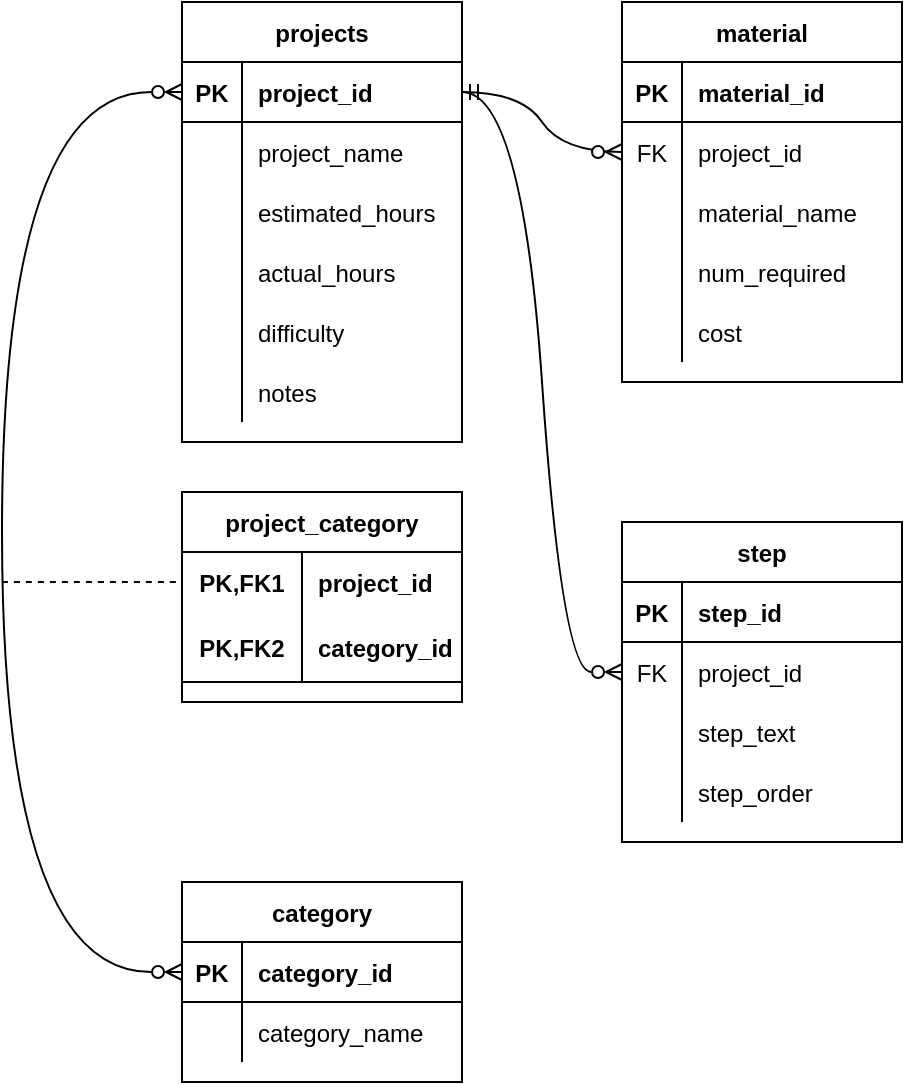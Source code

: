 <mxfile version="20.3.0" type="device"><diagram id="nuz9E2lMDTa2HTnubLzL" name="Page-1"><mxGraphModel dx="1422" dy="857" grid="1" gridSize="10" guides="1" tooltips="1" connect="1" arrows="1" fold="1" page="1" pageScale="1" pageWidth="850" pageHeight="1100" math="0" shadow="0"><root><mxCell id="0"/><mxCell id="1" parent="0"/><mxCell id="Jifh12kZHaIZMn3sk_zx-1" value="projects" style="shape=table;startSize=30;container=1;collapsible=1;childLayout=tableLayout;fixedRows=1;rowLines=0;fontStyle=1;align=center;resizeLast=1;" vertex="1" parent="1"><mxGeometry x="220" y="110" width="140" height="220" as="geometry"/></mxCell><mxCell id="Jifh12kZHaIZMn3sk_zx-2" value="" style="shape=tableRow;horizontal=0;startSize=0;swimlaneHead=0;swimlaneBody=0;fillColor=none;collapsible=0;dropTarget=0;points=[[0,0.5],[1,0.5]];portConstraint=eastwest;top=0;left=0;right=0;bottom=1;" vertex="1" parent="Jifh12kZHaIZMn3sk_zx-1"><mxGeometry y="30" width="140" height="30" as="geometry"/></mxCell><mxCell id="Jifh12kZHaIZMn3sk_zx-3" value="PK" style="shape=partialRectangle;connectable=0;fillColor=none;top=0;left=0;bottom=0;right=0;fontStyle=1;overflow=hidden;" vertex="1" parent="Jifh12kZHaIZMn3sk_zx-2"><mxGeometry width="30" height="30" as="geometry"><mxRectangle width="30" height="30" as="alternateBounds"/></mxGeometry></mxCell><mxCell id="Jifh12kZHaIZMn3sk_zx-4" value="project_id" style="shape=partialRectangle;connectable=0;fillColor=none;top=0;left=0;bottom=0;right=0;align=left;spacingLeft=6;fontStyle=1;overflow=hidden;" vertex="1" parent="Jifh12kZHaIZMn3sk_zx-2"><mxGeometry x="30" width="110" height="30" as="geometry"><mxRectangle width="110" height="30" as="alternateBounds"/></mxGeometry></mxCell><mxCell id="Jifh12kZHaIZMn3sk_zx-5" value="" style="shape=tableRow;horizontal=0;startSize=0;swimlaneHead=0;swimlaneBody=0;fillColor=none;collapsible=0;dropTarget=0;points=[[0,0.5],[1,0.5]];portConstraint=eastwest;top=0;left=0;right=0;bottom=0;" vertex="1" parent="Jifh12kZHaIZMn3sk_zx-1"><mxGeometry y="60" width="140" height="30" as="geometry"/></mxCell><mxCell id="Jifh12kZHaIZMn3sk_zx-6" value="" style="shape=partialRectangle;connectable=0;fillColor=none;top=0;left=0;bottom=0;right=0;editable=1;overflow=hidden;" vertex="1" parent="Jifh12kZHaIZMn3sk_zx-5"><mxGeometry width="30" height="30" as="geometry"><mxRectangle width="30" height="30" as="alternateBounds"/></mxGeometry></mxCell><mxCell id="Jifh12kZHaIZMn3sk_zx-7" value="project_name" style="shape=partialRectangle;connectable=0;fillColor=none;top=0;left=0;bottom=0;right=0;align=left;spacingLeft=6;overflow=hidden;" vertex="1" parent="Jifh12kZHaIZMn3sk_zx-5"><mxGeometry x="30" width="110" height="30" as="geometry"><mxRectangle width="110" height="30" as="alternateBounds"/></mxGeometry></mxCell><mxCell id="Jifh12kZHaIZMn3sk_zx-8" value="" style="shape=tableRow;horizontal=0;startSize=0;swimlaneHead=0;swimlaneBody=0;fillColor=none;collapsible=0;dropTarget=0;points=[[0,0.5],[1,0.5]];portConstraint=eastwest;top=0;left=0;right=0;bottom=0;" vertex="1" parent="Jifh12kZHaIZMn3sk_zx-1"><mxGeometry y="90" width="140" height="30" as="geometry"/></mxCell><mxCell id="Jifh12kZHaIZMn3sk_zx-9" value="" style="shape=partialRectangle;connectable=0;fillColor=none;top=0;left=0;bottom=0;right=0;editable=1;overflow=hidden;" vertex="1" parent="Jifh12kZHaIZMn3sk_zx-8"><mxGeometry width="30" height="30" as="geometry"><mxRectangle width="30" height="30" as="alternateBounds"/></mxGeometry></mxCell><mxCell id="Jifh12kZHaIZMn3sk_zx-10" value="estimated_hours" style="shape=partialRectangle;connectable=0;fillColor=none;top=0;left=0;bottom=0;right=0;align=left;spacingLeft=6;overflow=hidden;" vertex="1" parent="Jifh12kZHaIZMn3sk_zx-8"><mxGeometry x="30" width="110" height="30" as="geometry"><mxRectangle width="110" height="30" as="alternateBounds"/></mxGeometry></mxCell><mxCell id="Jifh12kZHaIZMn3sk_zx-11" value="" style="shape=tableRow;horizontal=0;startSize=0;swimlaneHead=0;swimlaneBody=0;fillColor=none;collapsible=0;dropTarget=0;points=[[0,0.5],[1,0.5]];portConstraint=eastwest;top=0;left=0;right=0;bottom=0;" vertex="1" parent="Jifh12kZHaIZMn3sk_zx-1"><mxGeometry y="120" width="140" height="30" as="geometry"/></mxCell><mxCell id="Jifh12kZHaIZMn3sk_zx-12" value="" style="shape=partialRectangle;connectable=0;fillColor=none;top=0;left=0;bottom=0;right=0;editable=1;overflow=hidden;" vertex="1" parent="Jifh12kZHaIZMn3sk_zx-11"><mxGeometry width="30" height="30" as="geometry"><mxRectangle width="30" height="30" as="alternateBounds"/></mxGeometry></mxCell><mxCell id="Jifh12kZHaIZMn3sk_zx-13" value="actual_hours" style="shape=partialRectangle;connectable=0;fillColor=none;top=0;left=0;bottom=0;right=0;align=left;spacingLeft=6;overflow=hidden;" vertex="1" parent="Jifh12kZHaIZMn3sk_zx-11"><mxGeometry x="30" width="110" height="30" as="geometry"><mxRectangle width="110" height="30" as="alternateBounds"/></mxGeometry></mxCell><mxCell id="Jifh12kZHaIZMn3sk_zx-17" style="shape=tableRow;horizontal=0;startSize=0;swimlaneHead=0;swimlaneBody=0;fillColor=none;collapsible=0;dropTarget=0;points=[[0,0.5],[1,0.5]];portConstraint=eastwest;top=0;left=0;right=0;bottom=0;" vertex="1" parent="Jifh12kZHaIZMn3sk_zx-1"><mxGeometry y="150" width="140" height="30" as="geometry"/></mxCell><mxCell id="Jifh12kZHaIZMn3sk_zx-18" style="shape=partialRectangle;connectable=0;fillColor=none;top=0;left=0;bottom=0;right=0;editable=1;overflow=hidden;" vertex="1" parent="Jifh12kZHaIZMn3sk_zx-17"><mxGeometry width="30" height="30" as="geometry"><mxRectangle width="30" height="30" as="alternateBounds"/></mxGeometry></mxCell><mxCell id="Jifh12kZHaIZMn3sk_zx-19" value="difficulty" style="shape=partialRectangle;connectable=0;fillColor=none;top=0;left=0;bottom=0;right=0;align=left;spacingLeft=6;overflow=hidden;" vertex="1" parent="Jifh12kZHaIZMn3sk_zx-17"><mxGeometry x="30" width="110" height="30" as="geometry"><mxRectangle width="110" height="30" as="alternateBounds"/></mxGeometry></mxCell><mxCell id="Jifh12kZHaIZMn3sk_zx-14" style="shape=tableRow;horizontal=0;startSize=0;swimlaneHead=0;swimlaneBody=0;fillColor=none;collapsible=0;dropTarget=0;points=[[0,0.5],[1,0.5]];portConstraint=eastwest;top=0;left=0;right=0;bottom=0;" vertex="1" parent="Jifh12kZHaIZMn3sk_zx-1"><mxGeometry y="180" width="140" height="30" as="geometry"/></mxCell><mxCell id="Jifh12kZHaIZMn3sk_zx-15" style="shape=partialRectangle;connectable=0;fillColor=none;top=0;left=0;bottom=0;right=0;editable=1;overflow=hidden;" vertex="1" parent="Jifh12kZHaIZMn3sk_zx-14"><mxGeometry width="30" height="30" as="geometry"><mxRectangle width="30" height="30" as="alternateBounds"/></mxGeometry></mxCell><mxCell id="Jifh12kZHaIZMn3sk_zx-16" value="notes" style="shape=partialRectangle;connectable=0;fillColor=none;top=0;left=0;bottom=0;right=0;align=left;spacingLeft=6;overflow=hidden;" vertex="1" parent="Jifh12kZHaIZMn3sk_zx-14"><mxGeometry x="30" width="110" height="30" as="geometry"><mxRectangle width="110" height="30" as="alternateBounds"/></mxGeometry></mxCell><mxCell id="Jifh12kZHaIZMn3sk_zx-20" value="material" style="shape=table;startSize=30;container=1;collapsible=1;childLayout=tableLayout;fixedRows=1;rowLines=0;fontStyle=1;align=center;resizeLast=1;" vertex="1" parent="1"><mxGeometry x="440" y="110" width="140" height="190" as="geometry"/></mxCell><mxCell id="Jifh12kZHaIZMn3sk_zx-21" value="" style="shape=tableRow;horizontal=0;startSize=0;swimlaneHead=0;swimlaneBody=0;fillColor=none;collapsible=0;dropTarget=0;points=[[0,0.5],[1,0.5]];portConstraint=eastwest;top=0;left=0;right=0;bottom=1;" vertex="1" parent="Jifh12kZHaIZMn3sk_zx-20"><mxGeometry y="30" width="140" height="30" as="geometry"/></mxCell><mxCell id="Jifh12kZHaIZMn3sk_zx-22" value="PK" style="shape=partialRectangle;connectable=0;fillColor=none;top=0;left=0;bottom=0;right=0;fontStyle=1;overflow=hidden;" vertex="1" parent="Jifh12kZHaIZMn3sk_zx-21"><mxGeometry width="30" height="30" as="geometry"><mxRectangle width="30" height="30" as="alternateBounds"/></mxGeometry></mxCell><mxCell id="Jifh12kZHaIZMn3sk_zx-23" value="material_id" style="shape=partialRectangle;connectable=0;fillColor=none;top=0;left=0;bottom=0;right=0;align=left;spacingLeft=6;fontStyle=1;overflow=hidden;" vertex="1" parent="Jifh12kZHaIZMn3sk_zx-21"><mxGeometry x="30" width="110" height="30" as="geometry"><mxRectangle width="110" height="30" as="alternateBounds"/></mxGeometry></mxCell><mxCell id="Jifh12kZHaIZMn3sk_zx-24" value="" style="shape=tableRow;horizontal=0;startSize=0;swimlaneHead=0;swimlaneBody=0;fillColor=none;collapsible=0;dropTarget=0;points=[[0,0.5],[1,0.5]];portConstraint=eastwest;top=0;left=0;right=0;bottom=0;" vertex="1" parent="Jifh12kZHaIZMn3sk_zx-20"><mxGeometry y="60" width="140" height="30" as="geometry"/></mxCell><mxCell id="Jifh12kZHaIZMn3sk_zx-25" value="FK" style="shape=partialRectangle;connectable=0;fillColor=none;top=0;left=0;bottom=0;right=0;editable=1;overflow=hidden;" vertex="1" parent="Jifh12kZHaIZMn3sk_zx-24"><mxGeometry width="30" height="30" as="geometry"><mxRectangle width="30" height="30" as="alternateBounds"/></mxGeometry></mxCell><mxCell id="Jifh12kZHaIZMn3sk_zx-26" value="project_id" style="shape=partialRectangle;connectable=0;fillColor=none;top=0;left=0;bottom=0;right=0;align=left;spacingLeft=6;overflow=hidden;" vertex="1" parent="Jifh12kZHaIZMn3sk_zx-24"><mxGeometry x="30" width="110" height="30" as="geometry"><mxRectangle width="110" height="30" as="alternateBounds"/></mxGeometry></mxCell><mxCell id="Jifh12kZHaIZMn3sk_zx-27" value="" style="shape=tableRow;horizontal=0;startSize=0;swimlaneHead=0;swimlaneBody=0;fillColor=none;collapsible=0;dropTarget=0;points=[[0,0.5],[1,0.5]];portConstraint=eastwest;top=0;left=0;right=0;bottom=0;" vertex="1" parent="Jifh12kZHaIZMn3sk_zx-20"><mxGeometry y="90" width="140" height="30" as="geometry"/></mxCell><mxCell id="Jifh12kZHaIZMn3sk_zx-28" value="" style="shape=partialRectangle;connectable=0;fillColor=none;top=0;left=0;bottom=0;right=0;editable=1;overflow=hidden;" vertex="1" parent="Jifh12kZHaIZMn3sk_zx-27"><mxGeometry width="30" height="30" as="geometry"><mxRectangle width="30" height="30" as="alternateBounds"/></mxGeometry></mxCell><mxCell id="Jifh12kZHaIZMn3sk_zx-29" value="material_name  " style="shape=partialRectangle;connectable=0;fillColor=none;top=0;left=0;bottom=0;right=0;align=left;spacingLeft=6;overflow=hidden;" vertex="1" parent="Jifh12kZHaIZMn3sk_zx-27"><mxGeometry x="30" width="110" height="30" as="geometry"><mxRectangle width="110" height="30" as="alternateBounds"/></mxGeometry></mxCell><mxCell id="Jifh12kZHaIZMn3sk_zx-30" value="" style="shape=tableRow;horizontal=0;startSize=0;swimlaneHead=0;swimlaneBody=0;fillColor=none;collapsible=0;dropTarget=0;points=[[0,0.5],[1,0.5]];portConstraint=eastwest;top=0;left=0;right=0;bottom=0;" vertex="1" parent="Jifh12kZHaIZMn3sk_zx-20"><mxGeometry y="120" width="140" height="30" as="geometry"/></mxCell><mxCell id="Jifh12kZHaIZMn3sk_zx-31" value="" style="shape=partialRectangle;connectable=0;fillColor=none;top=0;left=0;bottom=0;right=0;editable=1;overflow=hidden;" vertex="1" parent="Jifh12kZHaIZMn3sk_zx-30"><mxGeometry width="30" height="30" as="geometry"><mxRectangle width="30" height="30" as="alternateBounds"/></mxGeometry></mxCell><mxCell id="Jifh12kZHaIZMn3sk_zx-32" value="num_required" style="shape=partialRectangle;connectable=0;fillColor=none;top=0;left=0;bottom=0;right=0;align=left;spacingLeft=6;overflow=hidden;" vertex="1" parent="Jifh12kZHaIZMn3sk_zx-30"><mxGeometry x="30" width="110" height="30" as="geometry"><mxRectangle width="110" height="30" as="alternateBounds"/></mxGeometry></mxCell><mxCell id="Jifh12kZHaIZMn3sk_zx-33" style="shape=tableRow;horizontal=0;startSize=0;swimlaneHead=0;swimlaneBody=0;fillColor=none;collapsible=0;dropTarget=0;points=[[0,0.5],[1,0.5]];portConstraint=eastwest;top=0;left=0;right=0;bottom=0;" vertex="1" parent="Jifh12kZHaIZMn3sk_zx-20"><mxGeometry y="150" width="140" height="30" as="geometry"/></mxCell><mxCell id="Jifh12kZHaIZMn3sk_zx-34" style="shape=partialRectangle;connectable=0;fillColor=none;top=0;left=0;bottom=0;right=0;editable=1;overflow=hidden;" vertex="1" parent="Jifh12kZHaIZMn3sk_zx-33"><mxGeometry width="30" height="30" as="geometry"><mxRectangle width="30" height="30" as="alternateBounds"/></mxGeometry></mxCell><mxCell id="Jifh12kZHaIZMn3sk_zx-35" value="cost" style="shape=partialRectangle;connectable=0;fillColor=none;top=0;left=0;bottom=0;right=0;align=left;spacingLeft=6;overflow=hidden;" vertex="1" parent="Jifh12kZHaIZMn3sk_zx-33"><mxGeometry x="30" width="110" height="30" as="geometry"><mxRectangle width="110" height="30" as="alternateBounds"/></mxGeometry></mxCell><mxCell id="Jifh12kZHaIZMn3sk_zx-37" value="step" style="shape=table;startSize=30;container=1;collapsible=1;childLayout=tableLayout;fixedRows=1;rowLines=0;fontStyle=1;align=center;resizeLast=1;" vertex="1" parent="1"><mxGeometry x="440" y="370" width="140" height="160" as="geometry"/></mxCell><mxCell id="Jifh12kZHaIZMn3sk_zx-38" value="" style="shape=tableRow;horizontal=0;startSize=0;swimlaneHead=0;swimlaneBody=0;fillColor=none;collapsible=0;dropTarget=0;points=[[0,0.5],[1,0.5]];portConstraint=eastwest;top=0;left=0;right=0;bottom=1;" vertex="1" parent="Jifh12kZHaIZMn3sk_zx-37"><mxGeometry y="30" width="140" height="30" as="geometry"/></mxCell><mxCell id="Jifh12kZHaIZMn3sk_zx-39" value="PK" style="shape=partialRectangle;connectable=0;fillColor=none;top=0;left=0;bottom=0;right=0;fontStyle=1;overflow=hidden;" vertex="1" parent="Jifh12kZHaIZMn3sk_zx-38"><mxGeometry width="30" height="30" as="geometry"><mxRectangle width="30" height="30" as="alternateBounds"/></mxGeometry></mxCell><mxCell id="Jifh12kZHaIZMn3sk_zx-40" value="step_id" style="shape=partialRectangle;connectable=0;fillColor=none;top=0;left=0;bottom=0;right=0;align=left;spacingLeft=6;fontStyle=1;overflow=hidden;" vertex="1" parent="Jifh12kZHaIZMn3sk_zx-38"><mxGeometry x="30" width="110" height="30" as="geometry"><mxRectangle width="110" height="30" as="alternateBounds"/></mxGeometry></mxCell><mxCell id="Jifh12kZHaIZMn3sk_zx-41" value="" style="shape=tableRow;horizontal=0;startSize=0;swimlaneHead=0;swimlaneBody=0;fillColor=none;collapsible=0;dropTarget=0;points=[[0,0.5],[1,0.5]];portConstraint=eastwest;top=0;left=0;right=0;bottom=0;" vertex="1" parent="Jifh12kZHaIZMn3sk_zx-37"><mxGeometry y="60" width="140" height="30" as="geometry"/></mxCell><mxCell id="Jifh12kZHaIZMn3sk_zx-42" value="FK" style="shape=partialRectangle;connectable=0;fillColor=none;top=0;left=0;bottom=0;right=0;editable=1;overflow=hidden;" vertex="1" parent="Jifh12kZHaIZMn3sk_zx-41"><mxGeometry width="30" height="30" as="geometry"><mxRectangle width="30" height="30" as="alternateBounds"/></mxGeometry></mxCell><mxCell id="Jifh12kZHaIZMn3sk_zx-43" value="project_id" style="shape=partialRectangle;connectable=0;fillColor=none;top=0;left=0;bottom=0;right=0;align=left;spacingLeft=6;overflow=hidden;" vertex="1" parent="Jifh12kZHaIZMn3sk_zx-41"><mxGeometry x="30" width="110" height="30" as="geometry"><mxRectangle width="110" height="30" as="alternateBounds"/></mxGeometry></mxCell><mxCell id="Jifh12kZHaIZMn3sk_zx-44" value="" style="shape=tableRow;horizontal=0;startSize=0;swimlaneHead=0;swimlaneBody=0;fillColor=none;collapsible=0;dropTarget=0;points=[[0,0.5],[1,0.5]];portConstraint=eastwest;top=0;left=0;right=0;bottom=0;" vertex="1" parent="Jifh12kZHaIZMn3sk_zx-37"><mxGeometry y="90" width="140" height="30" as="geometry"/></mxCell><mxCell id="Jifh12kZHaIZMn3sk_zx-45" value="" style="shape=partialRectangle;connectable=0;fillColor=none;top=0;left=0;bottom=0;right=0;editable=1;overflow=hidden;" vertex="1" parent="Jifh12kZHaIZMn3sk_zx-44"><mxGeometry width="30" height="30" as="geometry"><mxRectangle width="30" height="30" as="alternateBounds"/></mxGeometry></mxCell><mxCell id="Jifh12kZHaIZMn3sk_zx-46" value="step_text" style="shape=partialRectangle;connectable=0;fillColor=none;top=0;left=0;bottom=0;right=0;align=left;spacingLeft=6;overflow=hidden;" vertex="1" parent="Jifh12kZHaIZMn3sk_zx-44"><mxGeometry x="30" width="110" height="30" as="geometry"><mxRectangle width="110" height="30" as="alternateBounds"/></mxGeometry></mxCell><mxCell id="Jifh12kZHaIZMn3sk_zx-47" value="" style="shape=tableRow;horizontal=0;startSize=0;swimlaneHead=0;swimlaneBody=0;fillColor=none;collapsible=0;dropTarget=0;points=[[0,0.5],[1,0.5]];portConstraint=eastwest;top=0;left=0;right=0;bottom=0;" vertex="1" parent="Jifh12kZHaIZMn3sk_zx-37"><mxGeometry y="120" width="140" height="30" as="geometry"/></mxCell><mxCell id="Jifh12kZHaIZMn3sk_zx-48" value="" style="shape=partialRectangle;connectable=0;fillColor=none;top=0;left=0;bottom=0;right=0;editable=1;overflow=hidden;" vertex="1" parent="Jifh12kZHaIZMn3sk_zx-47"><mxGeometry width="30" height="30" as="geometry"><mxRectangle width="30" height="30" as="alternateBounds"/></mxGeometry></mxCell><mxCell id="Jifh12kZHaIZMn3sk_zx-49" value="step_order" style="shape=partialRectangle;connectable=0;fillColor=none;top=0;left=0;bottom=0;right=0;align=left;spacingLeft=6;overflow=hidden;" vertex="1" parent="Jifh12kZHaIZMn3sk_zx-47"><mxGeometry x="30" width="110" height="30" as="geometry"><mxRectangle width="110" height="30" as="alternateBounds"/></mxGeometry></mxCell><mxCell id="Jifh12kZHaIZMn3sk_zx-50" value="category" style="shape=table;startSize=30;container=1;collapsible=1;childLayout=tableLayout;fixedRows=1;rowLines=0;fontStyle=1;align=center;resizeLast=1;" vertex="1" parent="1"><mxGeometry x="220" y="550" width="140" height="100" as="geometry"/></mxCell><mxCell id="Jifh12kZHaIZMn3sk_zx-51" value="" style="shape=tableRow;horizontal=0;startSize=0;swimlaneHead=0;swimlaneBody=0;fillColor=none;collapsible=0;dropTarget=0;points=[[0,0.5],[1,0.5]];portConstraint=eastwest;top=0;left=0;right=0;bottom=1;" vertex="1" parent="Jifh12kZHaIZMn3sk_zx-50"><mxGeometry y="30" width="140" height="30" as="geometry"/></mxCell><mxCell id="Jifh12kZHaIZMn3sk_zx-52" value="PK" style="shape=partialRectangle;connectable=0;fillColor=none;top=0;left=0;bottom=0;right=0;fontStyle=1;overflow=hidden;" vertex="1" parent="Jifh12kZHaIZMn3sk_zx-51"><mxGeometry width="30" height="30" as="geometry"><mxRectangle width="30" height="30" as="alternateBounds"/></mxGeometry></mxCell><mxCell id="Jifh12kZHaIZMn3sk_zx-53" value="category_id" style="shape=partialRectangle;connectable=0;fillColor=none;top=0;left=0;bottom=0;right=0;align=left;spacingLeft=6;fontStyle=1;overflow=hidden;" vertex="1" parent="Jifh12kZHaIZMn3sk_zx-51"><mxGeometry x="30" width="110" height="30" as="geometry"><mxRectangle width="110" height="30" as="alternateBounds"/></mxGeometry></mxCell><mxCell id="Jifh12kZHaIZMn3sk_zx-54" value="" style="shape=tableRow;horizontal=0;startSize=0;swimlaneHead=0;swimlaneBody=0;fillColor=none;collapsible=0;dropTarget=0;points=[[0,0.5],[1,0.5]];portConstraint=eastwest;top=0;left=0;right=0;bottom=0;" vertex="1" parent="Jifh12kZHaIZMn3sk_zx-50"><mxGeometry y="60" width="140" height="30" as="geometry"/></mxCell><mxCell id="Jifh12kZHaIZMn3sk_zx-55" value="" style="shape=partialRectangle;connectable=0;fillColor=none;top=0;left=0;bottom=0;right=0;editable=1;overflow=hidden;" vertex="1" parent="Jifh12kZHaIZMn3sk_zx-54"><mxGeometry width="30" height="30" as="geometry"><mxRectangle width="30" height="30" as="alternateBounds"/></mxGeometry></mxCell><mxCell id="Jifh12kZHaIZMn3sk_zx-56" value="category_name" style="shape=partialRectangle;connectable=0;fillColor=none;top=0;left=0;bottom=0;right=0;align=left;spacingLeft=6;overflow=hidden;" vertex="1" parent="Jifh12kZHaIZMn3sk_zx-54"><mxGeometry x="30" width="110" height="30" as="geometry"><mxRectangle width="110" height="30" as="alternateBounds"/></mxGeometry></mxCell><mxCell id="Jifh12kZHaIZMn3sk_zx-77" value="project_category" style="shape=table;startSize=30;container=1;collapsible=1;childLayout=tableLayout;fixedRows=1;rowLines=0;fontStyle=1;align=center;resizeLast=1;" vertex="1" parent="1"><mxGeometry x="220" y="355" width="140" height="105" as="geometry"/></mxCell><mxCell id="Jifh12kZHaIZMn3sk_zx-78" value="" style="shape=tableRow;horizontal=0;startSize=0;swimlaneHead=0;swimlaneBody=0;fillColor=none;collapsible=0;dropTarget=0;points=[[0,0.5],[1,0.5]];portConstraint=eastwest;top=0;left=0;right=0;bottom=0;" vertex="1" parent="Jifh12kZHaIZMn3sk_zx-77"><mxGeometry y="30" width="140" height="30" as="geometry"/></mxCell><mxCell id="Jifh12kZHaIZMn3sk_zx-79" value="PK,FK1" style="shape=partialRectangle;connectable=0;fillColor=none;top=0;left=0;bottom=0;right=0;fontStyle=1;overflow=hidden;" vertex="1" parent="Jifh12kZHaIZMn3sk_zx-78"><mxGeometry width="60" height="30" as="geometry"><mxRectangle width="60" height="30" as="alternateBounds"/></mxGeometry></mxCell><mxCell id="Jifh12kZHaIZMn3sk_zx-80" value="project_id" style="shape=partialRectangle;connectable=0;fillColor=none;top=0;left=0;bottom=0;right=0;align=left;spacingLeft=6;fontStyle=1;overflow=hidden;" vertex="1" parent="Jifh12kZHaIZMn3sk_zx-78"><mxGeometry x="60" width="80" height="30" as="geometry"><mxRectangle width="80" height="30" as="alternateBounds"/></mxGeometry></mxCell><mxCell id="Jifh12kZHaIZMn3sk_zx-81" value="" style="shape=tableRow;horizontal=0;startSize=0;swimlaneHead=0;swimlaneBody=0;fillColor=none;collapsible=0;dropTarget=0;points=[[0,0.5],[1,0.5]];portConstraint=eastwest;top=0;left=0;right=0;bottom=1;" vertex="1" parent="Jifh12kZHaIZMn3sk_zx-77"><mxGeometry y="60" width="140" height="35" as="geometry"/></mxCell><mxCell id="Jifh12kZHaIZMn3sk_zx-82" value="PK,FK2" style="shape=partialRectangle;connectable=0;fillColor=none;top=0;left=0;bottom=0;right=0;fontStyle=1;overflow=hidden;" vertex="1" parent="Jifh12kZHaIZMn3sk_zx-81"><mxGeometry width="60" height="35" as="geometry"><mxRectangle width="60" height="35" as="alternateBounds"/></mxGeometry></mxCell><mxCell id="Jifh12kZHaIZMn3sk_zx-83" value="category_id" style="shape=partialRectangle;connectable=0;fillColor=none;top=0;left=0;bottom=0;right=0;align=left;spacingLeft=6;fontStyle=1;overflow=hidden;" vertex="1" parent="Jifh12kZHaIZMn3sk_zx-81"><mxGeometry x="60" width="80" height="35" as="geometry"><mxRectangle width="80" height="35" as="alternateBounds"/></mxGeometry></mxCell><mxCell id="Jifh12kZHaIZMn3sk_zx-90" value="" style="fontSize=12;html=1;endArrow=ERzeroToMany;endFill=0;rounded=0;entryX=0;entryY=0.5;entryDx=0;entryDy=0;exitX=0;exitY=0.5;exitDx=0;exitDy=0;edgeStyle=orthogonalEdgeStyle;curved=1;startArrow=ERzeroToMany;startFill=0;" edge="1" parent="1" source="Jifh12kZHaIZMn3sk_zx-51" target="Jifh12kZHaIZMn3sk_zx-2"><mxGeometry width="100" height="100" relative="1" as="geometry"><mxPoint x="90" y="250" as="sourcePoint"/><mxPoint x="190" y="150" as="targetPoint"/><Array as="points"><mxPoint x="130" y="595"/><mxPoint x="130" y="155"/></Array></mxGeometry></mxCell><mxCell id="Jifh12kZHaIZMn3sk_zx-91" value="" style="endArrow=none;html=1;rounded=0;curved=1;dashed=1;" edge="1" parent="1"><mxGeometry relative="1" as="geometry"><mxPoint x="130" y="400" as="sourcePoint"/><mxPoint x="220" y="400" as="targetPoint"/></mxGeometry></mxCell><mxCell id="Jifh12kZHaIZMn3sk_zx-93" value="" style="edgeStyle=entityRelationEdgeStyle;fontSize=12;html=1;endArrow=ERzeroToMany;endFill=1;rounded=0;curved=1;entryX=0;entryY=0.5;entryDx=0;entryDy=0;startArrow=ERmandOne;startFill=0;" edge="1" parent="1" source="Jifh12kZHaIZMn3sk_zx-2" target="Jifh12kZHaIZMn3sk_zx-24"><mxGeometry width="100" height="100" relative="1" as="geometry"><mxPoint x="390" y="120" as="sourcePoint"/><mxPoint x="410" y="50" as="targetPoint"/></mxGeometry></mxCell><mxCell id="Jifh12kZHaIZMn3sk_zx-94" value="" style="edgeStyle=entityRelationEdgeStyle;fontSize=12;html=1;endArrow=ERmandOne;endFill=0;rounded=0;curved=1;exitX=0;exitY=0.5;exitDx=0;exitDy=0;startArrow=ERzeroToMany;startFill=0;entryX=1;entryY=0.5;entryDx=0;entryDy=0;" edge="1" parent="1" source="Jifh12kZHaIZMn3sk_zx-41" target="Jifh12kZHaIZMn3sk_zx-2"><mxGeometry width="100" height="100" relative="1" as="geometry"><mxPoint x="520" y="770" as="sourcePoint"/><mxPoint x="390" y="190" as="targetPoint"/></mxGeometry></mxCell></root></mxGraphModel></diagram></mxfile>